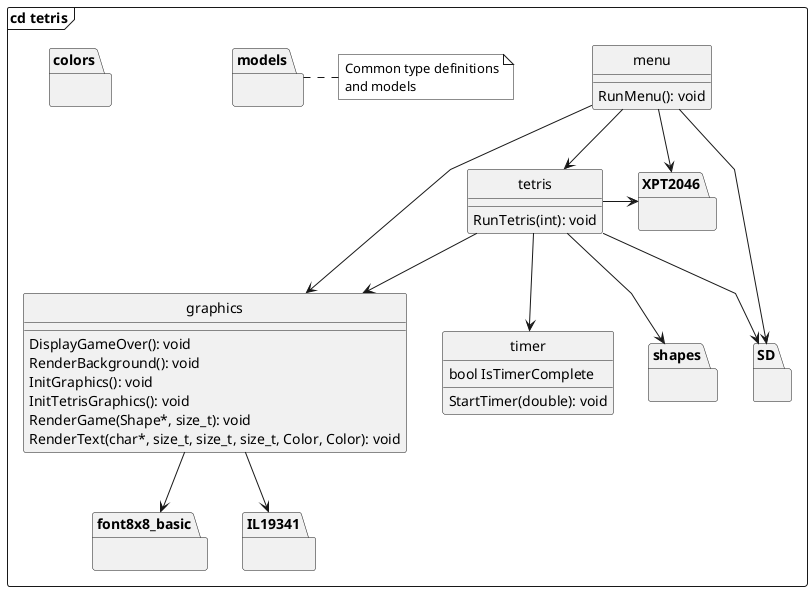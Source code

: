@startuml
hide circle
skinparam linetype polyline
top to bottom direction

frame "cd tetris" {
    package colors {}
    class graphics {
        DisplayGameOver(): void
        RenderBackground(): void
        InitGraphics(): void
        InitTetrisGraphics(): void
        RenderGame(Shape*, size_t): void
        RenderText(char*, size_t, size_t, size_t, Color, Color): void
    }
    package shapes {}
    class tetris {
        RunTetris(int): void
    }
    class timer {
        bool IsTimerComplete
        StartTimer(double): void
    }
    class menu {
        RunMenu(): void
    }
    package font8x8_basic {}
    package IL19341 {}
    package XPT2046 {}
    package SD {}
    package models {}

    menu --> tetris
    menu -> graphics
    menu --> XPT2046
    menu --> SD
    tetris -down-> shapes
    tetris -down-> graphics
    tetris --> SD
    graphics --> IL19341
    graphics --> font8x8_basic
    tetris --> timer
    tetris -> XPT2046

    note right of models #ffffff
        Common type definitions
        and models
    end note
}
@enduml